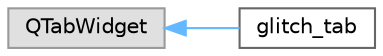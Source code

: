 digraph "Graphical Class Hierarchy"
{
 // LATEX_PDF_SIZE
  bgcolor="transparent";
  edge [fontname=Helvetica,fontsize=10,labelfontname=Helvetica,labelfontsize=10];
  node [fontname=Helvetica,fontsize=10,shape=box,height=0.2,width=0.4];
  rankdir="LR";
  Node0 [id="Node000000",label="QTabWidget",height=0.2,width=0.4,color="grey60", fillcolor="#E0E0E0", style="filled",tooltip=" "];
  Node0 -> Node1 [id="edge41_Node000000_Node000001",dir="back",color="steelblue1",style="solid",tooltip=" "];
  Node1 [id="Node000001",label="glitch_tab",height=0.2,width=0.4,color="grey40", fillcolor="white", style="filled",URL="$classglitch__tab.html",tooltip=" "];
}

